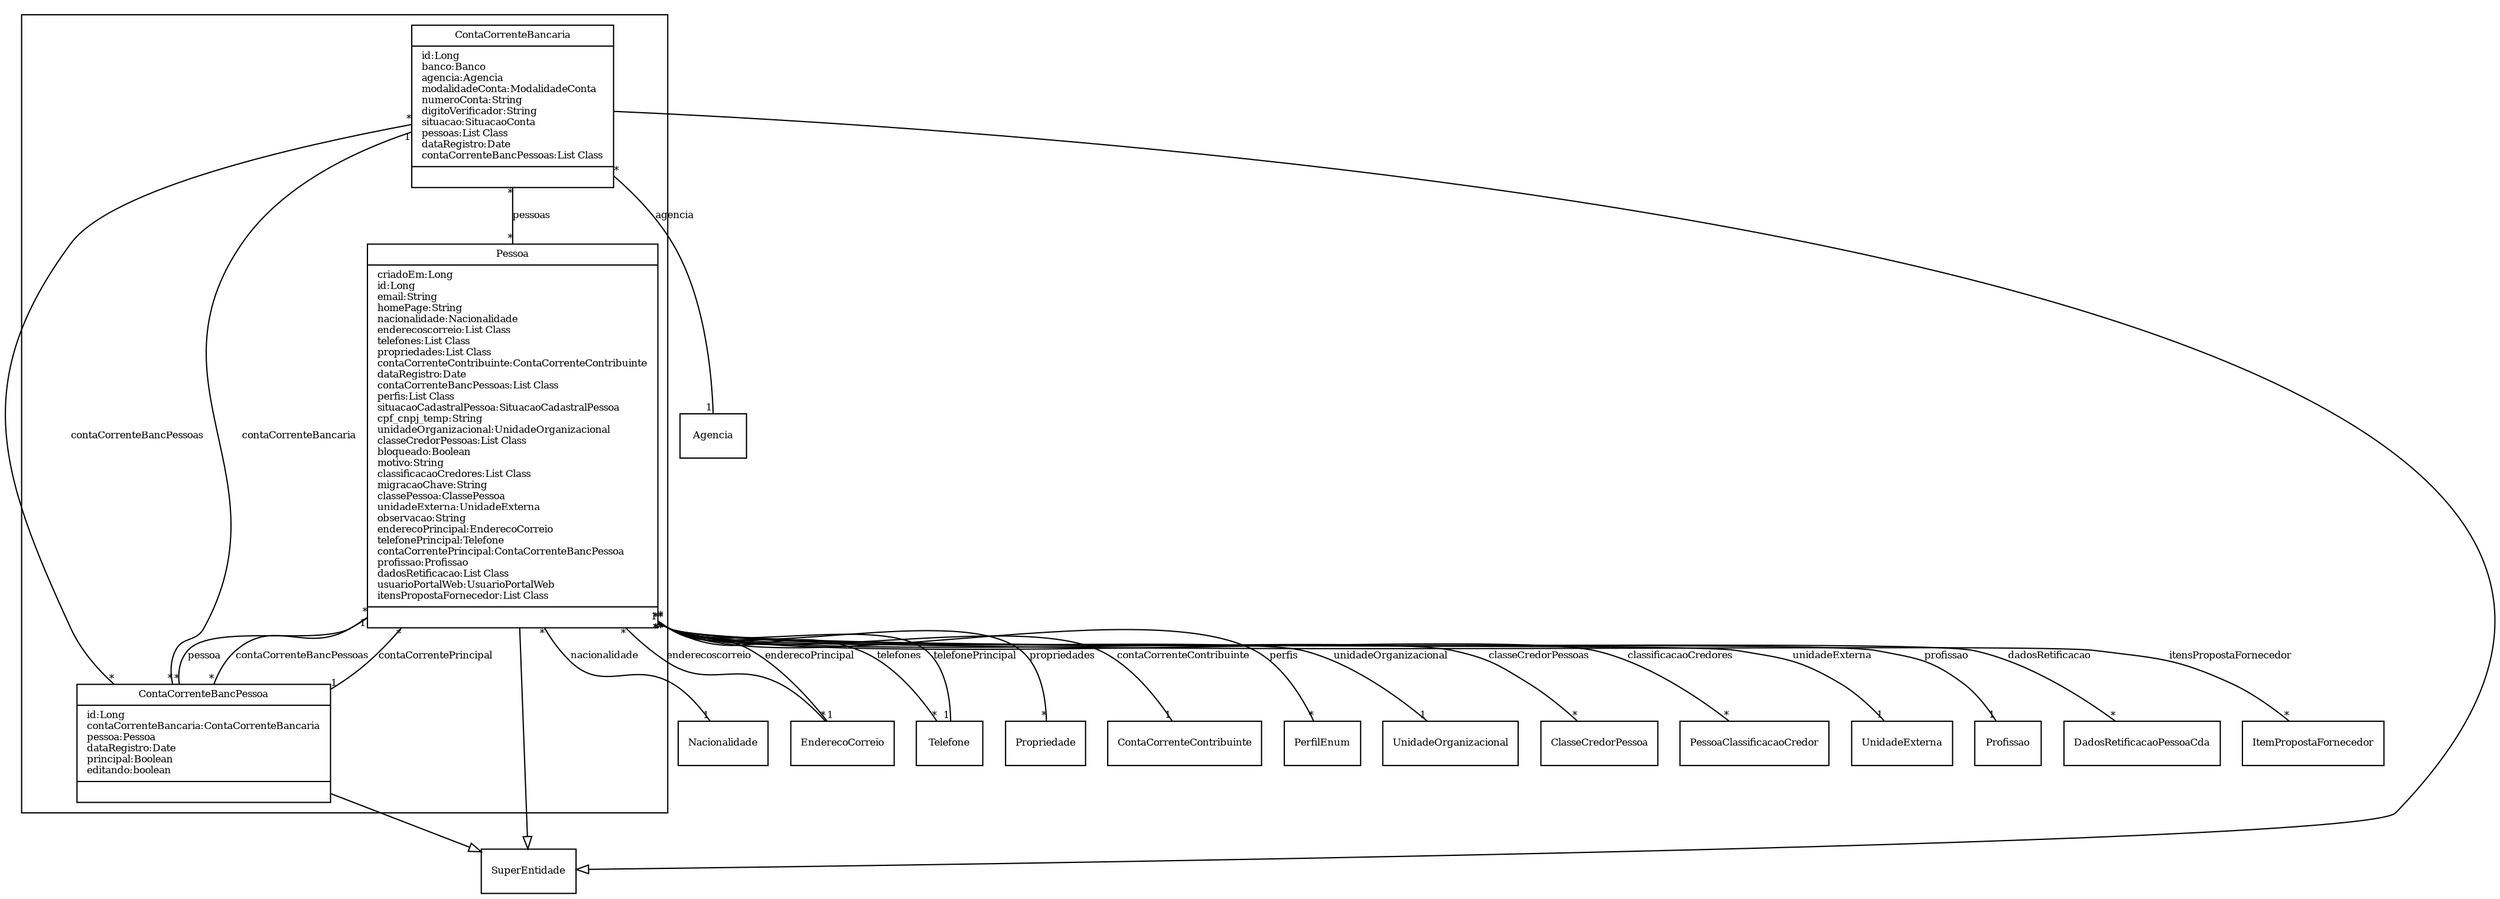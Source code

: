 digraph G{
fontname = "Times-Roman"
fontsize = 8

node [
        fontname = "Times-Roman"
        fontsize = 8
        shape = "record"
]

edge [
        fontname = "Times-Roman"
        fontsize = 8
]

subgraph clusterCONTA_CORRENTE_BANCARIA
{
ContaCorrenteBancaria [label = "{ContaCorrenteBancaria|id:Long\lbanco:Banco\lagencia:Agencia\lmodalidadeConta:ModalidadeConta\lnumeroConta:String\ldigitoVerificador:String\lsituacao:SituacaoConta\lpessoas:List Class\ldataRegistro:Date\lcontaCorrenteBancPessoas:List Class\l|\l}"]
Pessoa [label = "{Pessoa|criadoEm:Long\lid:Long\lemail:String\lhomePage:String\lnacionalidade:Nacionalidade\lenderecoscorreio:List Class\ltelefones:List Class\lpropriedades:List Class\lcontaCorrenteContribuinte:ContaCorrenteContribuinte\ldataRegistro:Date\lcontaCorrenteBancPessoas:List Class\lperfis:List Class\lsituacaoCadastralPessoa:SituacaoCadastralPessoa\lcpf_cnpj_temp:String\lunidadeOrganizacional:UnidadeOrganizacional\lclasseCredorPessoas:List Class\lbloqueado:Boolean\lmotivo:String\lclassificacaoCredores:List Class\lmigracaoChave:String\lclassePessoa:ClassePessoa\lunidadeExterna:UnidadeExterna\lobservacao:String\lenderecoPrincipal:EnderecoCorreio\ltelefonePrincipal:Telefone\lcontaCorrentePrincipal:ContaCorrenteBancPessoa\lprofissao:Profissao\ldadosRetificacao:List Class\lusuarioPortalWeb:UsuarioPortalWeb\litensPropostaFornecedor:List Class\l|\l}"]
ContaCorrenteBancPessoa [label = "{ContaCorrenteBancPessoa|id:Long\lcontaCorrenteBancaria:ContaCorrenteBancaria\lpessoa:Pessoa\ldataRegistro:Date\lprincipal:Boolean\leditando:boolean\l|\l}"]
}
edge [arrowhead = "none" headlabel = "1" taillabel = "*"] ContaCorrenteBancaria -> Agencia [label = "agencia"]
edge [arrowhead = "none" headlabel = "*" taillabel = "*"] ContaCorrenteBancaria -> Pessoa [label = "pessoas"]
edge [arrowhead = "none" headlabel = "*" taillabel = "*"] ContaCorrenteBancaria -> ContaCorrenteBancPessoa [label = "contaCorrenteBancPessoas"]
edge [ arrowhead = "empty" headlabel = "" taillabel = ""] ContaCorrenteBancaria -> SuperEntidade
edge [arrowhead = "none" headlabel = "1" taillabel = "*"] Pessoa -> Nacionalidade [label = "nacionalidade"]
edge [arrowhead = "none" headlabel = "*" taillabel = "*"] Pessoa -> EnderecoCorreio [label = "enderecoscorreio"]
edge [arrowhead = "none" headlabel = "*" taillabel = "*"] Pessoa -> Telefone [label = "telefones"]
edge [arrowhead = "none" headlabel = "*" taillabel = "*"] Pessoa -> Propriedade [label = "propriedades"]
edge [arrowhead = "none" headlabel = "1" taillabel = "1"] Pessoa -> ContaCorrenteContribuinte [label = "contaCorrenteContribuinte"]
edge [arrowhead = "none" headlabel = "*" taillabel = "*"] Pessoa -> ContaCorrenteBancPessoa [label = "contaCorrenteBancPessoas"]
edge [arrowhead = "none" headlabel = "*" taillabel = "*"] Pessoa -> PerfilEnum [label = "perfis"]
edge [arrowhead = "none" headlabel = "1" taillabel = "*"] Pessoa -> UnidadeOrganizacional [label = "unidadeOrganizacional"]
edge [arrowhead = "none" headlabel = "*" taillabel = "*"] Pessoa -> ClasseCredorPessoa [label = "classeCredorPessoas"]
edge [arrowhead = "none" headlabel = "*" taillabel = "*"] Pessoa -> PessoaClassificacaoCredor [label = "classificacaoCredores"]
edge [arrowhead = "none" headlabel = "1" taillabel = "*"] Pessoa -> UnidadeExterna [label = "unidadeExterna"]
edge [arrowhead = "none" headlabel = "1" taillabel = "*"] Pessoa -> EnderecoCorreio [label = "enderecoPrincipal"]
edge [arrowhead = "none" headlabel = "1" taillabel = "*"] Pessoa -> Telefone [label = "telefonePrincipal"]
edge [arrowhead = "none" headlabel = "1" taillabel = "*"] Pessoa -> ContaCorrenteBancPessoa [label = "contaCorrentePrincipal"]
edge [arrowhead = "none" headlabel = "1" taillabel = "*"] Pessoa -> Profissao [label = "profissao"]
edge [arrowhead = "none" headlabel = "*" taillabel = "*"] Pessoa -> DadosRetificacaoPessoaCda [label = "dadosRetificacao"]
edge [arrowhead = "none" headlabel = "*" taillabel = "*"] Pessoa -> ItemPropostaFornecedor [label = "itensPropostaFornecedor"]
edge [ arrowhead = "empty" headlabel = "" taillabel = ""] Pessoa -> SuperEntidade
edge [arrowhead = "none" headlabel = "1" taillabel = "*"] ContaCorrenteBancPessoa -> ContaCorrenteBancaria [label = "contaCorrenteBancaria"]
edge [arrowhead = "none" headlabel = "1" taillabel = "*"] ContaCorrenteBancPessoa -> Pessoa [label = "pessoa"]
edge [ arrowhead = "empty" headlabel = "" taillabel = ""] ContaCorrenteBancPessoa -> SuperEntidade
}
